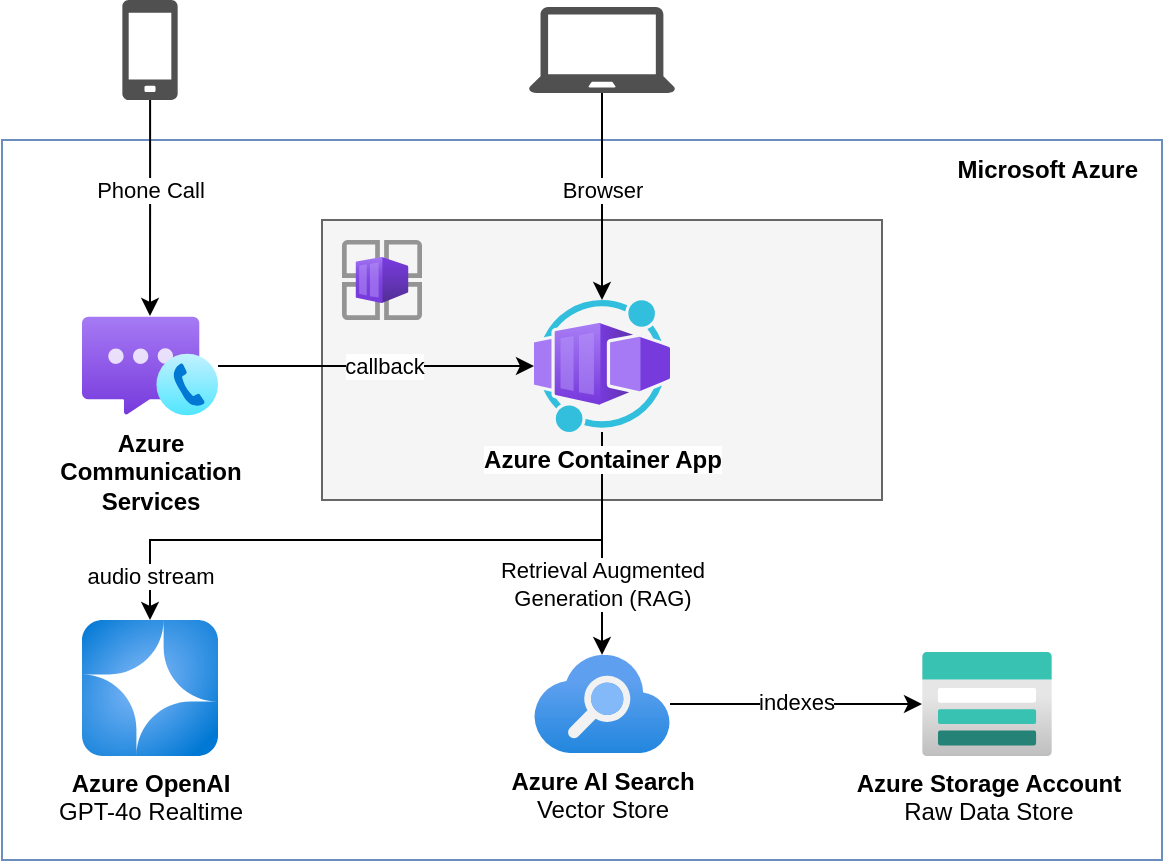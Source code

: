 <mxfile version="26.2.2">
  <diagram name="Page-1" id="QHCR87cHFo068fvsfJMM">
    <mxGraphModel dx="1090" dy="716" grid="1" gridSize="10" guides="1" tooltips="1" connect="1" arrows="1" fold="1" page="1" pageScale="1" pageWidth="850" pageHeight="1100" math="0" shadow="0">
      <root>
        <mxCell id="0" />
        <mxCell id="1" parent="0" />
        <mxCell id="mQ0MvtLYXcvH7dRVrLAp-13" value="" style="rounded=0;whiteSpace=wrap;html=1;fillColor=#FFFFFF;strokeColor=#6c8ebf;" vertex="1" parent="1">
          <mxGeometry x="160" y="320" width="580" height="360" as="geometry" />
        </mxCell>
        <mxCell id="mQ0MvtLYXcvH7dRVrLAp-8" value="" style="rounded=0;whiteSpace=wrap;html=1;fillColor=#f5f5f5;fontColor=#333333;strokeColor=#666666;" vertex="1" parent="1">
          <mxGeometry x="320" y="360" width="280" height="140" as="geometry" />
        </mxCell>
        <mxCell id="mQ0MvtLYXcvH7dRVrLAp-12" style="edgeStyle=orthogonalEdgeStyle;rounded=0;orthogonalLoop=1;jettySize=auto;html=1;" edge="1" parent="1" source="mQ0MvtLYXcvH7dRVrLAp-1" target="mQ0MvtLYXcvH7dRVrLAp-7">
          <mxGeometry relative="1" as="geometry" />
        </mxCell>
        <mxCell id="mQ0MvtLYXcvH7dRVrLAp-16" value="Browser" style="edgeLabel;html=1;align=center;verticalAlign=middle;resizable=0;points=[];" vertex="1" connectable="0" parent="mQ0MvtLYXcvH7dRVrLAp-12">
          <mxGeometry x="-0.069" relative="1" as="geometry">
            <mxPoint as="offset" />
          </mxGeometry>
        </mxCell>
        <mxCell id="mQ0MvtLYXcvH7dRVrLAp-1" value="" style="sketch=0;pointerEvents=1;shadow=0;dashed=0;html=1;strokeColor=none;fillColor=#505050;labelPosition=center;verticalLabelPosition=bottom;verticalAlign=top;outlineConnect=0;align=center;shape=mxgraph.office.devices.laptop;" vertex="1" parent="1">
          <mxGeometry x="423.38" y="253.54" width="73.24" height="42.93" as="geometry" />
        </mxCell>
        <mxCell id="mQ0MvtLYXcvH7dRVrLAp-14" style="edgeStyle=orthogonalEdgeStyle;rounded=0;orthogonalLoop=1;jettySize=auto;html=1;" edge="1" parent="1" source="mQ0MvtLYXcvH7dRVrLAp-5" target="mQ0MvtLYXcvH7dRVrLAp-9">
          <mxGeometry relative="1" as="geometry" />
        </mxCell>
        <mxCell id="mQ0MvtLYXcvH7dRVrLAp-15" value="Phone Call" style="edgeLabel;html=1;align=center;verticalAlign=middle;resizable=0;points=[];labelBackgroundColor=default;" vertex="1" connectable="0" parent="mQ0MvtLYXcvH7dRVrLAp-14">
          <mxGeometry x="0.107" y="1" relative="1" as="geometry">
            <mxPoint x="-1" y="-15" as="offset" />
          </mxGeometry>
        </mxCell>
        <mxCell id="mQ0MvtLYXcvH7dRVrLAp-5" value="" style="sketch=0;pointerEvents=1;shadow=0;dashed=0;html=1;strokeColor=none;fillColor=#505050;labelPosition=center;verticalLabelPosition=bottom;verticalAlign=top;outlineConnect=0;align=center;shape=mxgraph.office.devices.cell_phone_generic;" vertex="1" parent="1">
          <mxGeometry x="220.18" y="250" width="27.65" height="50" as="geometry" />
        </mxCell>
        <mxCell id="mQ0MvtLYXcvH7dRVrLAp-6" value="" style="image;aspect=fixed;html=1;points=[];align=center;fontSize=12;image=img/lib/azure2/other/Container_App_Environments.svg;" vertex="1" parent="1">
          <mxGeometry x="330" y="370" width="40" height="40" as="geometry" />
        </mxCell>
        <mxCell id="mQ0MvtLYXcvH7dRVrLAp-19" style="edgeStyle=orthogonalEdgeStyle;rounded=0;orthogonalLoop=1;jettySize=auto;html=1;" edge="1" parent="1" source="mQ0MvtLYXcvH7dRVrLAp-7" target="mQ0MvtLYXcvH7dRVrLAp-10">
          <mxGeometry relative="1" as="geometry" />
        </mxCell>
        <mxCell id="mQ0MvtLYXcvH7dRVrLAp-21" value="Retrieval Augmented &lt;br&gt;Generation (RAG)" style="edgeLabel;html=1;align=center;verticalAlign=middle;resizable=0;points=[];labelBackgroundColor=default;" vertex="1" connectable="0" parent="mQ0MvtLYXcvH7dRVrLAp-19">
          <mxGeometry x="0.368" relative="1" as="geometry">
            <mxPoint as="offset" />
          </mxGeometry>
        </mxCell>
        <mxCell id="mQ0MvtLYXcvH7dRVrLAp-28" style="edgeStyle=orthogonalEdgeStyle;rounded=0;orthogonalLoop=1;jettySize=auto;html=1;" edge="1" parent="1" source="mQ0MvtLYXcvH7dRVrLAp-7" target="mQ0MvtLYXcvH7dRVrLAp-27">
          <mxGeometry relative="1" as="geometry">
            <Array as="points">
              <mxPoint x="460" y="520" />
              <mxPoint x="234" y="520" />
            </Array>
          </mxGeometry>
        </mxCell>
        <mxCell id="mQ0MvtLYXcvH7dRVrLAp-31" value="audio stream" style="edgeLabel;html=1;align=center;verticalAlign=middle;resizable=0;points=[];" vertex="1" connectable="0" parent="mQ0MvtLYXcvH7dRVrLAp-28">
          <mxGeometry x="0.863" relative="1" as="geometry">
            <mxPoint as="offset" />
          </mxGeometry>
        </mxCell>
        <mxCell id="mQ0MvtLYXcvH7dRVrLAp-7" value="&lt;b&gt;Azure Container App&lt;/b&gt;" style="image;aspect=fixed;html=1;points=[];align=center;fontSize=12;image=img/lib/azure2/other/Worker_Container_App.svg;" vertex="1" parent="1">
          <mxGeometry x="426" y="400" width="68" height="66" as="geometry" />
        </mxCell>
        <mxCell id="mQ0MvtLYXcvH7dRVrLAp-18" style="edgeStyle=orthogonalEdgeStyle;rounded=0;orthogonalLoop=1;jettySize=auto;html=1;" edge="1" parent="1" source="mQ0MvtLYXcvH7dRVrLAp-9" target="mQ0MvtLYXcvH7dRVrLAp-7">
          <mxGeometry relative="1" as="geometry" />
        </mxCell>
        <mxCell id="mQ0MvtLYXcvH7dRVrLAp-26" value="callback" style="edgeLabel;html=1;align=center;verticalAlign=middle;resizable=0;points=[];" vertex="1" connectable="0" parent="mQ0MvtLYXcvH7dRVrLAp-18">
          <mxGeometry x="0.009" relative="1" as="geometry">
            <mxPoint x="3" as="offset" />
          </mxGeometry>
        </mxCell>
        <mxCell id="mQ0MvtLYXcvH7dRVrLAp-9" value="&lt;span&gt;&lt;b&gt;Azure &lt;br&gt;Communication &lt;br&gt;Services&lt;/b&gt;&lt;/span&gt;" style="image;aspect=fixed;html=1;points=[];align=center;fontSize=12;image=img/lib/azure2/other/Azure_Communication_Services.svg;" vertex="1" parent="1">
          <mxGeometry x="200" y="408" width="68" height="50" as="geometry" />
        </mxCell>
        <mxCell id="mQ0MvtLYXcvH7dRVrLAp-29" style="edgeStyle=orthogonalEdgeStyle;rounded=0;orthogonalLoop=1;jettySize=auto;html=1;" edge="1" parent="1" source="mQ0MvtLYXcvH7dRVrLAp-10" target="mQ0MvtLYXcvH7dRVrLAp-11">
          <mxGeometry relative="1" as="geometry" />
        </mxCell>
        <mxCell id="mQ0MvtLYXcvH7dRVrLAp-30" value="indexes" style="edgeLabel;html=1;align=center;verticalAlign=middle;resizable=0;points=[];" vertex="1" connectable="0" parent="mQ0MvtLYXcvH7dRVrLAp-29">
          <mxGeometry x="-0.001" relative="1" as="geometry">
            <mxPoint y="-1" as="offset" />
          </mxGeometry>
        </mxCell>
        <mxCell id="mQ0MvtLYXcvH7dRVrLAp-10" value="&lt;b&gt;Azure AI Search&lt;/b&gt;&lt;br&gt;Vector Store" style="image;aspect=fixed;html=1;points=[];align=center;fontSize=12;image=img/lib/azure2/app_services/Search_Services.svg;" vertex="1" parent="1">
          <mxGeometry x="426" y="577.44" width="68" height="49.12" as="geometry" />
        </mxCell>
        <mxCell id="mQ0MvtLYXcvH7dRVrLAp-11" value="&lt;b&gt;Azure Storage Account&lt;/b&gt;&lt;br&gt;Raw Data Store" style="image;aspect=fixed;html=1;points=[];align=center;fontSize=12;image=img/lib/azure2/storage/Storage_Accounts.svg;" vertex="1" parent="1">
          <mxGeometry x="620" y="576" width="65" height="52" as="geometry" />
        </mxCell>
        <mxCell id="mQ0MvtLYXcvH7dRVrLAp-25" value="Microsoft Azure" style="text;html=1;align=right;verticalAlign=middle;whiteSpace=wrap;rounded=0;fontStyle=1" vertex="1" parent="1">
          <mxGeometry x="600" y="320" width="130" height="30" as="geometry" />
        </mxCell>
        <mxCell id="mQ0MvtLYXcvH7dRVrLAp-27" value="&lt;b&gt;Azure OpenAI&lt;/b&gt;&lt;div&gt;GPT-4o Realtime&lt;/div&gt;" style="image;aspect=fixed;html=1;points=[];align=center;fontSize=12;image=img/lib/azure2/ai_machine_learning/Azure_OpenAI.svg;" vertex="1" parent="1">
          <mxGeometry x="200.01" y="560" width="68" height="68" as="geometry" />
        </mxCell>
      </root>
    </mxGraphModel>
  </diagram>
</mxfile>
